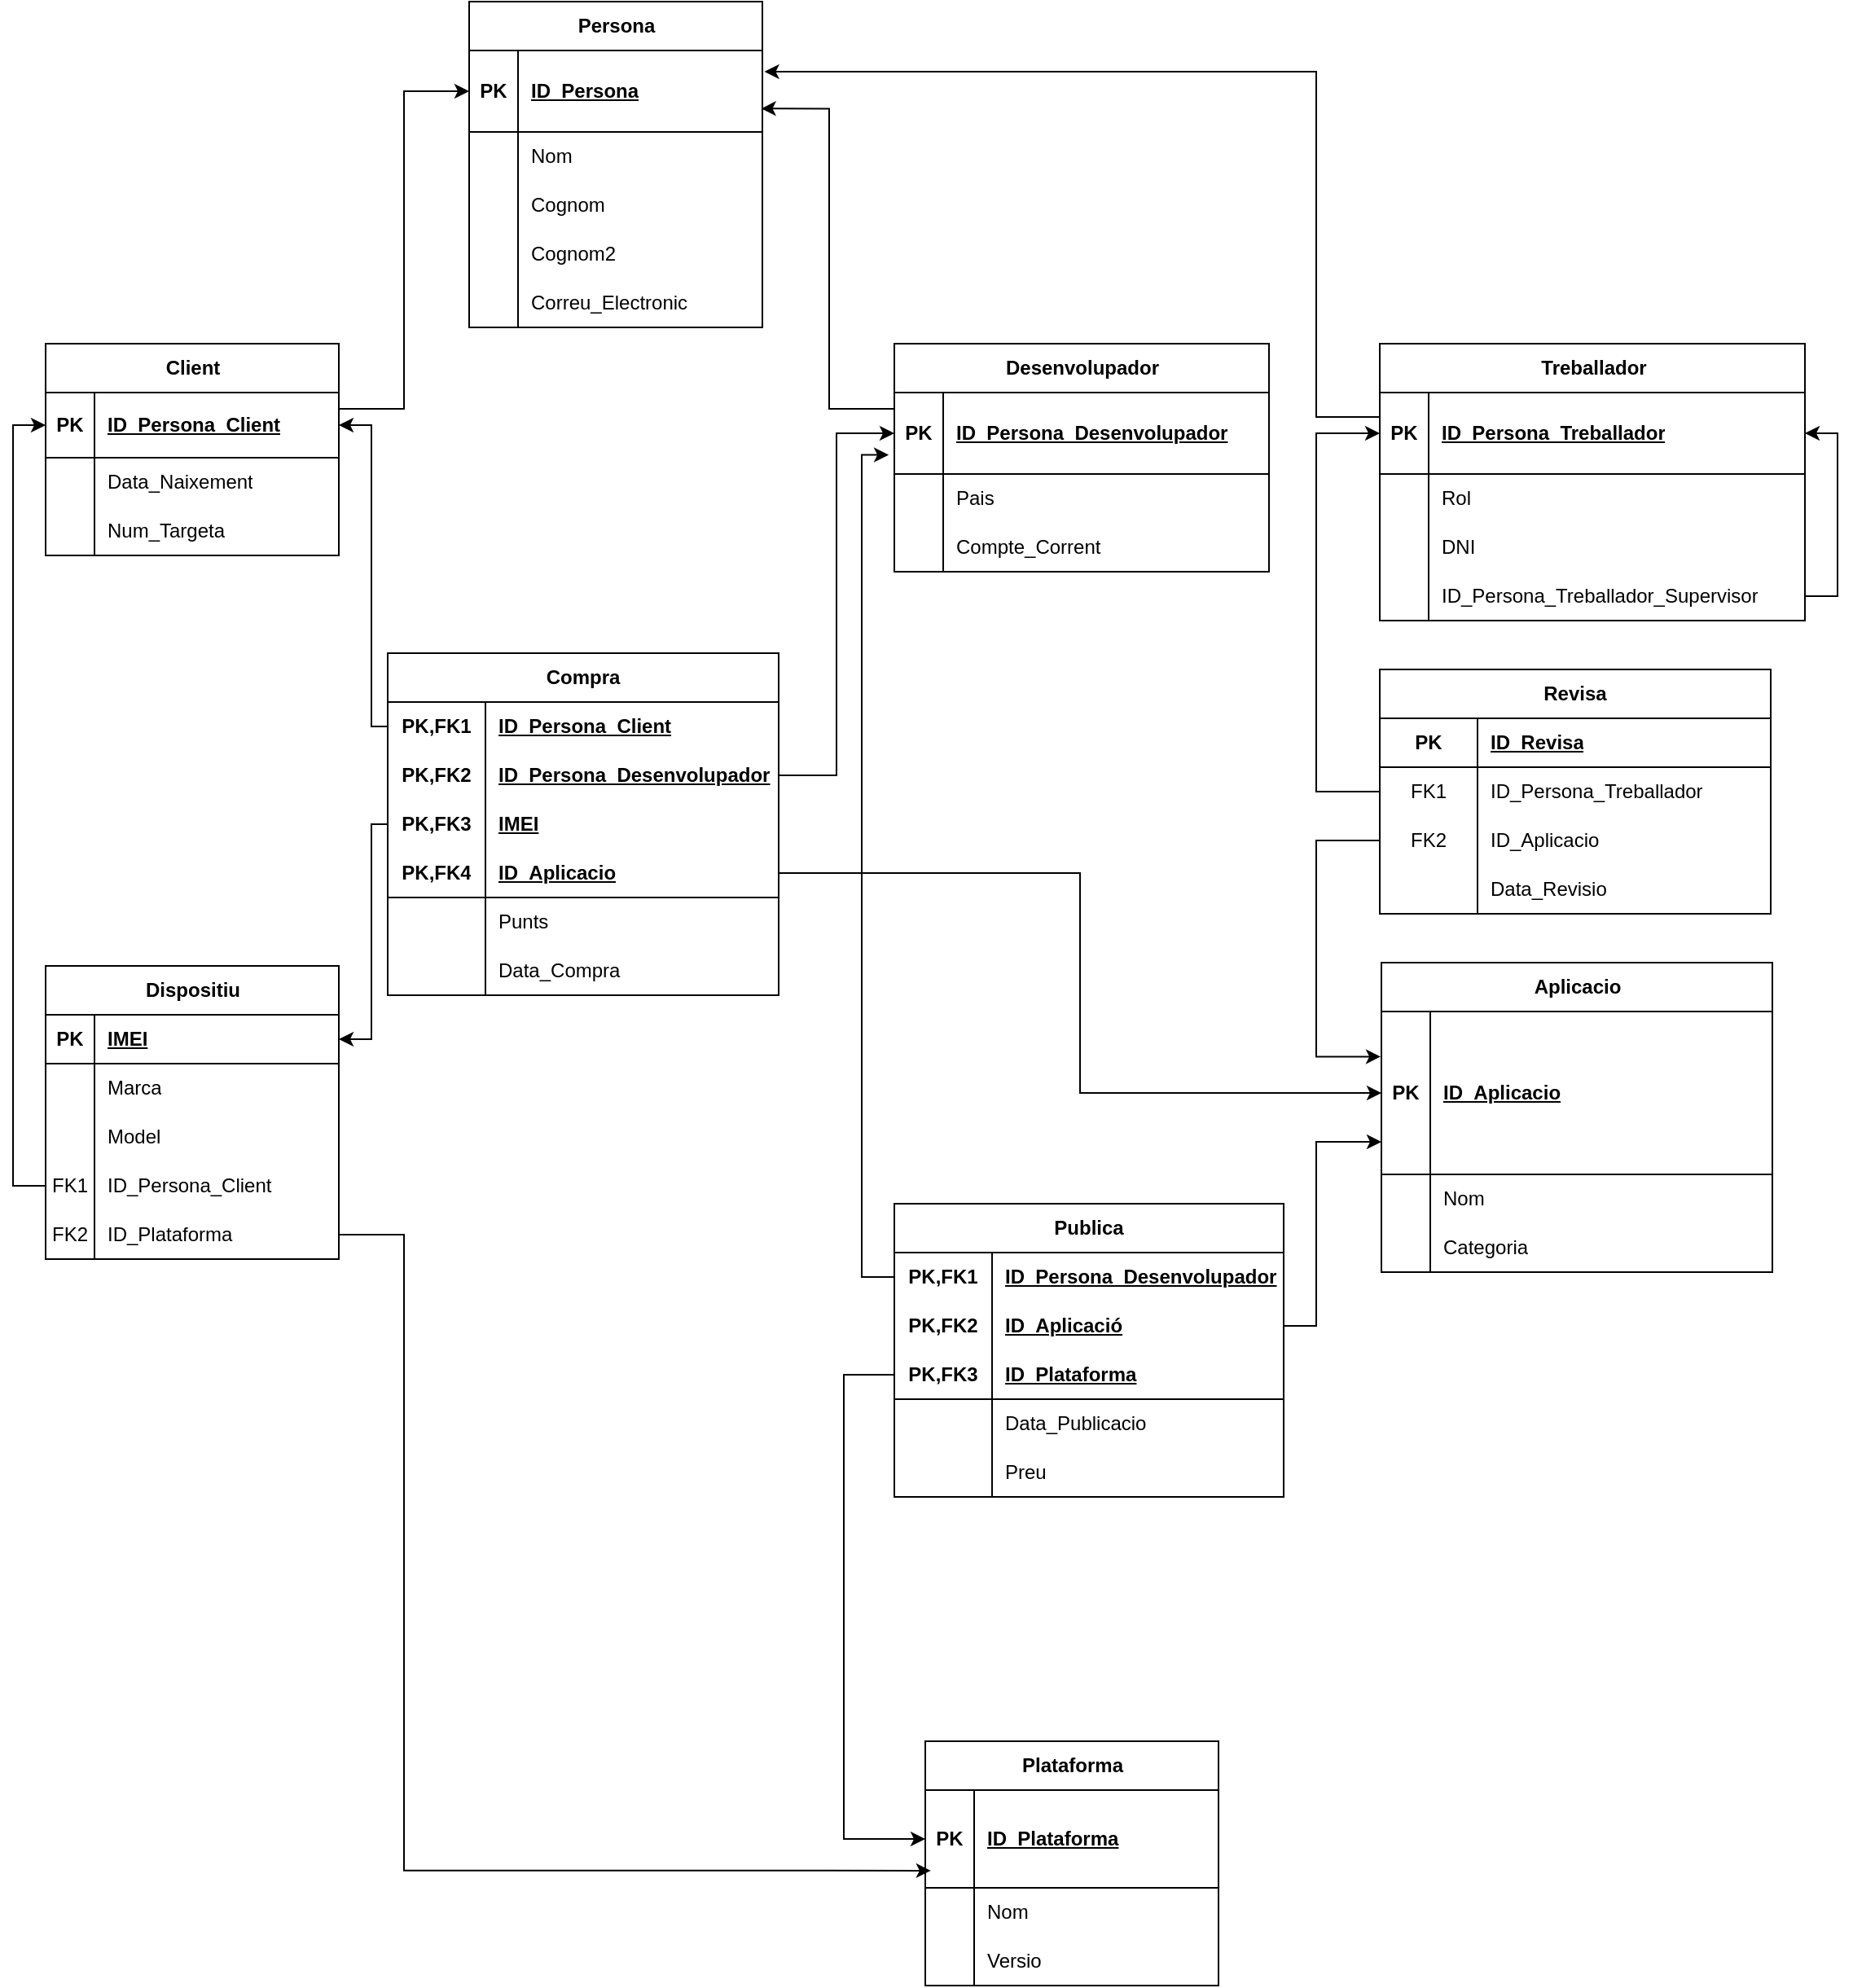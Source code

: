 <mxfile version="24.8.3">
  <diagram name="Página-1" id="pAns-QyJOyteoM4jnP_P">
    <mxGraphModel dx="2675" dy="2364" grid="1" gridSize="10" guides="1" tooltips="1" connect="1" arrows="1" fold="1" page="1" pageScale="1" pageWidth="827" pageHeight="1169" math="0" shadow="0">
      <root>
        <mxCell id="0" />
        <mxCell id="1" parent="0" />
        <mxCell id="oBLYvNSybGkPRpOrMAXs-1" value="Persona" style="shape=table;startSize=30;container=1;collapsible=1;childLayout=tableLayout;fixedRows=1;rowLines=0;fontStyle=1;align=center;resizeLast=1;html=1;" vertex="1" parent="1">
          <mxGeometry x="160" y="50" width="180" height="200" as="geometry" />
        </mxCell>
        <mxCell id="oBLYvNSybGkPRpOrMAXs-2" value="" style="shape=tableRow;horizontal=0;startSize=0;swimlaneHead=0;swimlaneBody=0;fillColor=none;collapsible=0;dropTarget=0;points=[[0,0.5],[1,0.5]];portConstraint=eastwest;top=0;left=0;right=0;bottom=1;" vertex="1" parent="oBLYvNSybGkPRpOrMAXs-1">
          <mxGeometry y="30" width="180" height="50" as="geometry" />
        </mxCell>
        <mxCell id="oBLYvNSybGkPRpOrMAXs-3" value="PK" style="shape=partialRectangle;connectable=0;fillColor=none;top=0;left=0;bottom=0;right=0;fontStyle=1;overflow=hidden;whiteSpace=wrap;html=1;" vertex="1" parent="oBLYvNSybGkPRpOrMAXs-2">
          <mxGeometry width="30" height="50" as="geometry">
            <mxRectangle width="30" height="50" as="alternateBounds" />
          </mxGeometry>
        </mxCell>
        <mxCell id="oBLYvNSybGkPRpOrMAXs-4" value="ID_Persona" style="shape=partialRectangle;connectable=0;fillColor=none;top=0;left=0;bottom=0;right=0;align=left;spacingLeft=6;fontStyle=5;overflow=hidden;whiteSpace=wrap;html=1;" vertex="1" parent="oBLYvNSybGkPRpOrMAXs-2">
          <mxGeometry x="30" width="150" height="50" as="geometry">
            <mxRectangle width="150" height="50" as="alternateBounds" />
          </mxGeometry>
        </mxCell>
        <mxCell id="oBLYvNSybGkPRpOrMAXs-5" value="" style="shape=tableRow;horizontal=0;startSize=0;swimlaneHead=0;swimlaneBody=0;fillColor=none;collapsible=0;dropTarget=0;points=[[0,0.5],[1,0.5]];portConstraint=eastwest;top=0;left=0;right=0;bottom=0;" vertex="1" parent="oBLYvNSybGkPRpOrMAXs-1">
          <mxGeometry y="80" width="180" height="30" as="geometry" />
        </mxCell>
        <mxCell id="oBLYvNSybGkPRpOrMAXs-6" value="" style="shape=partialRectangle;connectable=0;fillColor=none;top=0;left=0;bottom=0;right=0;editable=1;overflow=hidden;whiteSpace=wrap;html=1;" vertex="1" parent="oBLYvNSybGkPRpOrMAXs-5">
          <mxGeometry width="30" height="30" as="geometry">
            <mxRectangle width="30" height="30" as="alternateBounds" />
          </mxGeometry>
        </mxCell>
        <mxCell id="oBLYvNSybGkPRpOrMAXs-7" value="Nom" style="shape=partialRectangle;connectable=0;fillColor=none;top=0;left=0;bottom=0;right=0;align=left;spacingLeft=6;overflow=hidden;whiteSpace=wrap;html=1;" vertex="1" parent="oBLYvNSybGkPRpOrMAXs-5">
          <mxGeometry x="30" width="150" height="30" as="geometry">
            <mxRectangle width="150" height="30" as="alternateBounds" />
          </mxGeometry>
        </mxCell>
        <mxCell id="oBLYvNSybGkPRpOrMAXs-8" value="" style="shape=tableRow;horizontal=0;startSize=0;swimlaneHead=0;swimlaneBody=0;fillColor=none;collapsible=0;dropTarget=0;points=[[0,0.5],[1,0.5]];portConstraint=eastwest;top=0;left=0;right=0;bottom=0;" vertex="1" parent="oBLYvNSybGkPRpOrMAXs-1">
          <mxGeometry y="110" width="180" height="30" as="geometry" />
        </mxCell>
        <mxCell id="oBLYvNSybGkPRpOrMAXs-9" value="" style="shape=partialRectangle;connectable=0;fillColor=none;top=0;left=0;bottom=0;right=0;editable=1;overflow=hidden;whiteSpace=wrap;html=1;" vertex="1" parent="oBLYvNSybGkPRpOrMAXs-8">
          <mxGeometry width="30" height="30" as="geometry">
            <mxRectangle width="30" height="30" as="alternateBounds" />
          </mxGeometry>
        </mxCell>
        <mxCell id="oBLYvNSybGkPRpOrMAXs-10" value="Cognom" style="shape=partialRectangle;connectable=0;fillColor=none;top=0;left=0;bottom=0;right=0;align=left;spacingLeft=6;overflow=hidden;whiteSpace=wrap;html=1;" vertex="1" parent="oBLYvNSybGkPRpOrMAXs-8">
          <mxGeometry x="30" width="150" height="30" as="geometry">
            <mxRectangle width="150" height="30" as="alternateBounds" />
          </mxGeometry>
        </mxCell>
        <mxCell id="oBLYvNSybGkPRpOrMAXs-11" value="" style="shape=tableRow;horizontal=0;startSize=0;swimlaneHead=0;swimlaneBody=0;fillColor=none;collapsible=0;dropTarget=0;points=[[0,0.5],[1,0.5]];portConstraint=eastwest;top=0;left=0;right=0;bottom=0;" vertex="1" parent="oBLYvNSybGkPRpOrMAXs-1">
          <mxGeometry y="140" width="180" height="30" as="geometry" />
        </mxCell>
        <mxCell id="oBLYvNSybGkPRpOrMAXs-12" value="" style="shape=partialRectangle;connectable=0;fillColor=none;top=0;left=0;bottom=0;right=0;editable=1;overflow=hidden;whiteSpace=wrap;html=1;" vertex="1" parent="oBLYvNSybGkPRpOrMAXs-11">
          <mxGeometry width="30" height="30" as="geometry">
            <mxRectangle width="30" height="30" as="alternateBounds" />
          </mxGeometry>
        </mxCell>
        <mxCell id="oBLYvNSybGkPRpOrMAXs-13" value="Cognom2" style="shape=partialRectangle;connectable=0;fillColor=none;top=0;left=0;bottom=0;right=0;align=left;spacingLeft=6;overflow=hidden;whiteSpace=wrap;html=1;" vertex="1" parent="oBLYvNSybGkPRpOrMAXs-11">
          <mxGeometry x="30" width="150" height="30" as="geometry">
            <mxRectangle width="150" height="30" as="alternateBounds" />
          </mxGeometry>
        </mxCell>
        <mxCell id="oBLYvNSybGkPRpOrMAXs-14" value="" style="shape=tableRow;horizontal=0;startSize=0;swimlaneHead=0;swimlaneBody=0;fillColor=none;collapsible=0;dropTarget=0;points=[[0,0.5],[1,0.5]];portConstraint=eastwest;top=0;left=0;right=0;bottom=0;" vertex="1" parent="oBLYvNSybGkPRpOrMAXs-1">
          <mxGeometry y="170" width="180" height="30" as="geometry" />
        </mxCell>
        <mxCell id="oBLYvNSybGkPRpOrMAXs-15" value="" style="shape=partialRectangle;connectable=0;fillColor=none;top=0;left=0;bottom=0;right=0;editable=1;overflow=hidden;whiteSpace=wrap;html=1;" vertex="1" parent="oBLYvNSybGkPRpOrMAXs-14">
          <mxGeometry width="30" height="30" as="geometry">
            <mxRectangle width="30" height="30" as="alternateBounds" />
          </mxGeometry>
        </mxCell>
        <mxCell id="oBLYvNSybGkPRpOrMAXs-16" value="Correu_Electronic" style="shape=partialRectangle;connectable=0;fillColor=none;top=0;left=0;bottom=0;right=0;align=left;spacingLeft=6;overflow=hidden;whiteSpace=wrap;html=1;" vertex="1" parent="oBLYvNSybGkPRpOrMAXs-14">
          <mxGeometry x="30" width="150" height="30" as="geometry">
            <mxRectangle width="150" height="30" as="alternateBounds" />
          </mxGeometry>
        </mxCell>
        <mxCell id="oBLYvNSybGkPRpOrMAXs-17" value="Client" style="shape=table;startSize=30;container=1;collapsible=1;childLayout=tableLayout;fixedRows=1;rowLines=0;fontStyle=1;align=center;resizeLast=1;html=1;" vertex="1" parent="1">
          <mxGeometry x="-100" y="260" width="180" height="130" as="geometry" />
        </mxCell>
        <mxCell id="oBLYvNSybGkPRpOrMAXs-18" value="" style="shape=tableRow;horizontal=0;startSize=0;swimlaneHead=0;swimlaneBody=0;fillColor=none;collapsible=0;dropTarget=0;points=[[0,0.5],[1,0.5]];portConstraint=eastwest;top=0;left=0;right=0;bottom=1;" vertex="1" parent="oBLYvNSybGkPRpOrMAXs-17">
          <mxGeometry y="30" width="180" height="40" as="geometry" />
        </mxCell>
        <mxCell id="oBLYvNSybGkPRpOrMAXs-19" value="PK" style="shape=partialRectangle;connectable=0;fillColor=none;top=0;left=0;bottom=0;right=0;fontStyle=1;overflow=hidden;whiteSpace=wrap;html=1;" vertex="1" parent="oBLYvNSybGkPRpOrMAXs-18">
          <mxGeometry width="30" height="40" as="geometry">
            <mxRectangle width="30" height="40" as="alternateBounds" />
          </mxGeometry>
        </mxCell>
        <mxCell id="oBLYvNSybGkPRpOrMAXs-20" value="ID_Persona_Client" style="shape=partialRectangle;connectable=0;fillColor=none;top=0;left=0;bottom=0;right=0;align=left;spacingLeft=6;fontStyle=5;overflow=hidden;whiteSpace=wrap;html=1;" vertex="1" parent="oBLYvNSybGkPRpOrMAXs-18">
          <mxGeometry x="30" width="150" height="40" as="geometry">
            <mxRectangle width="150" height="40" as="alternateBounds" />
          </mxGeometry>
        </mxCell>
        <mxCell id="oBLYvNSybGkPRpOrMAXs-21" value="" style="shape=tableRow;horizontal=0;startSize=0;swimlaneHead=0;swimlaneBody=0;fillColor=none;collapsible=0;dropTarget=0;points=[[0,0.5],[1,0.5]];portConstraint=eastwest;top=0;left=0;right=0;bottom=0;" vertex="1" parent="oBLYvNSybGkPRpOrMAXs-17">
          <mxGeometry y="70" width="180" height="30" as="geometry" />
        </mxCell>
        <mxCell id="oBLYvNSybGkPRpOrMAXs-22" value="" style="shape=partialRectangle;connectable=0;fillColor=none;top=0;left=0;bottom=0;right=0;editable=1;overflow=hidden;whiteSpace=wrap;html=1;" vertex="1" parent="oBLYvNSybGkPRpOrMAXs-21">
          <mxGeometry width="30" height="30" as="geometry">
            <mxRectangle width="30" height="30" as="alternateBounds" />
          </mxGeometry>
        </mxCell>
        <mxCell id="oBLYvNSybGkPRpOrMAXs-23" value="Data_Naixement" style="shape=partialRectangle;connectable=0;fillColor=none;top=0;left=0;bottom=0;right=0;align=left;spacingLeft=6;overflow=hidden;whiteSpace=wrap;html=1;" vertex="1" parent="oBLYvNSybGkPRpOrMAXs-21">
          <mxGeometry x="30" width="150" height="30" as="geometry">
            <mxRectangle width="150" height="30" as="alternateBounds" />
          </mxGeometry>
        </mxCell>
        <mxCell id="oBLYvNSybGkPRpOrMAXs-24" value="" style="shape=tableRow;horizontal=0;startSize=0;swimlaneHead=0;swimlaneBody=0;fillColor=none;collapsible=0;dropTarget=0;points=[[0,0.5],[1,0.5]];portConstraint=eastwest;top=0;left=0;right=0;bottom=0;" vertex="1" parent="oBLYvNSybGkPRpOrMAXs-17">
          <mxGeometry y="100" width="180" height="30" as="geometry" />
        </mxCell>
        <mxCell id="oBLYvNSybGkPRpOrMAXs-25" value="" style="shape=partialRectangle;connectable=0;fillColor=none;top=0;left=0;bottom=0;right=0;editable=1;overflow=hidden;whiteSpace=wrap;html=1;" vertex="1" parent="oBLYvNSybGkPRpOrMAXs-24">
          <mxGeometry width="30" height="30" as="geometry">
            <mxRectangle width="30" height="30" as="alternateBounds" />
          </mxGeometry>
        </mxCell>
        <mxCell id="oBLYvNSybGkPRpOrMAXs-26" value="Num_Targeta" style="shape=partialRectangle;connectable=0;fillColor=none;top=0;left=0;bottom=0;right=0;align=left;spacingLeft=6;overflow=hidden;whiteSpace=wrap;html=1;" vertex="1" parent="oBLYvNSybGkPRpOrMAXs-24">
          <mxGeometry x="30" width="150" height="30" as="geometry">
            <mxRectangle width="150" height="30" as="alternateBounds" />
          </mxGeometry>
        </mxCell>
        <mxCell id="oBLYvNSybGkPRpOrMAXs-30" value="Desenvolupador" style="shape=table;startSize=30;container=1;collapsible=1;childLayout=tableLayout;fixedRows=1;rowLines=0;fontStyle=1;align=center;resizeLast=1;html=1;" vertex="1" parent="1">
          <mxGeometry x="421" y="260" width="230" height="140" as="geometry" />
        </mxCell>
        <mxCell id="oBLYvNSybGkPRpOrMAXs-31" value="" style="shape=tableRow;horizontal=0;startSize=0;swimlaneHead=0;swimlaneBody=0;fillColor=none;collapsible=0;dropTarget=0;points=[[0,0.5],[1,0.5]];portConstraint=eastwest;top=0;left=0;right=0;bottom=1;" vertex="1" parent="oBLYvNSybGkPRpOrMAXs-30">
          <mxGeometry y="30" width="230" height="50" as="geometry" />
        </mxCell>
        <mxCell id="oBLYvNSybGkPRpOrMAXs-32" value="PK" style="shape=partialRectangle;connectable=0;fillColor=none;top=0;left=0;bottom=0;right=0;fontStyle=1;overflow=hidden;whiteSpace=wrap;html=1;" vertex="1" parent="oBLYvNSybGkPRpOrMAXs-31">
          <mxGeometry width="30" height="50" as="geometry">
            <mxRectangle width="30" height="50" as="alternateBounds" />
          </mxGeometry>
        </mxCell>
        <mxCell id="oBLYvNSybGkPRpOrMAXs-33" value="ID_Persona_Desenvolupador" style="shape=partialRectangle;connectable=0;fillColor=none;top=0;left=0;bottom=0;right=0;align=left;spacingLeft=6;fontStyle=5;overflow=hidden;whiteSpace=wrap;html=1;" vertex="1" parent="oBLYvNSybGkPRpOrMAXs-31">
          <mxGeometry x="30" width="200" height="50" as="geometry">
            <mxRectangle width="200" height="50" as="alternateBounds" />
          </mxGeometry>
        </mxCell>
        <mxCell id="oBLYvNSybGkPRpOrMAXs-34" value="" style="shape=tableRow;horizontal=0;startSize=0;swimlaneHead=0;swimlaneBody=0;fillColor=none;collapsible=0;dropTarget=0;points=[[0,0.5],[1,0.5]];portConstraint=eastwest;top=0;left=0;right=0;bottom=0;" vertex="1" parent="oBLYvNSybGkPRpOrMAXs-30">
          <mxGeometry y="80" width="230" height="30" as="geometry" />
        </mxCell>
        <mxCell id="oBLYvNSybGkPRpOrMAXs-35" value="" style="shape=partialRectangle;connectable=0;fillColor=none;top=0;left=0;bottom=0;right=0;editable=1;overflow=hidden;whiteSpace=wrap;html=1;" vertex="1" parent="oBLYvNSybGkPRpOrMAXs-34">
          <mxGeometry width="30" height="30" as="geometry">
            <mxRectangle width="30" height="30" as="alternateBounds" />
          </mxGeometry>
        </mxCell>
        <mxCell id="oBLYvNSybGkPRpOrMAXs-36" value="Pais" style="shape=partialRectangle;connectable=0;fillColor=none;top=0;left=0;bottom=0;right=0;align=left;spacingLeft=6;overflow=hidden;whiteSpace=wrap;html=1;" vertex="1" parent="oBLYvNSybGkPRpOrMAXs-34">
          <mxGeometry x="30" width="200" height="30" as="geometry">
            <mxRectangle width="200" height="30" as="alternateBounds" />
          </mxGeometry>
        </mxCell>
        <mxCell id="oBLYvNSybGkPRpOrMAXs-37" value="" style="shape=tableRow;horizontal=0;startSize=0;swimlaneHead=0;swimlaneBody=0;fillColor=none;collapsible=0;dropTarget=0;points=[[0,0.5],[1,0.5]];portConstraint=eastwest;top=0;left=0;right=0;bottom=0;" vertex="1" parent="oBLYvNSybGkPRpOrMAXs-30">
          <mxGeometry y="110" width="230" height="30" as="geometry" />
        </mxCell>
        <mxCell id="oBLYvNSybGkPRpOrMAXs-38" value="" style="shape=partialRectangle;connectable=0;fillColor=none;top=0;left=0;bottom=0;right=0;editable=1;overflow=hidden;whiteSpace=wrap;html=1;" vertex="1" parent="oBLYvNSybGkPRpOrMAXs-37">
          <mxGeometry width="30" height="30" as="geometry">
            <mxRectangle width="30" height="30" as="alternateBounds" />
          </mxGeometry>
        </mxCell>
        <mxCell id="oBLYvNSybGkPRpOrMAXs-39" value="Compte_Corrent" style="shape=partialRectangle;connectable=0;fillColor=none;top=0;left=0;bottom=0;right=0;align=left;spacingLeft=6;overflow=hidden;whiteSpace=wrap;html=1;" vertex="1" parent="oBLYvNSybGkPRpOrMAXs-37">
          <mxGeometry x="30" width="200" height="30" as="geometry">
            <mxRectangle width="200" height="30" as="alternateBounds" />
          </mxGeometry>
        </mxCell>
        <mxCell id="oBLYvNSybGkPRpOrMAXs-217" style="edgeStyle=orthogonalEdgeStyle;rounded=0;orthogonalLoop=1;jettySize=auto;html=1;entryX=1;entryY=0.5;entryDx=0;entryDy=0;" edge="1" parent="1" source="oBLYvNSybGkPRpOrMAXs-58" target="oBLYvNSybGkPRpOrMAXs-47">
          <mxGeometry relative="1" as="geometry">
            <Array as="points">
              <mxPoint x="1000" y="415" />
              <mxPoint x="1000" y="315" />
            </Array>
          </mxGeometry>
        </mxCell>
        <mxCell id="oBLYvNSybGkPRpOrMAXs-43" style="edgeStyle=orthogonalEdgeStyle;rounded=0;orthogonalLoop=1;jettySize=auto;html=1;entryX=0;entryY=0.5;entryDx=0;entryDy=0;" edge="1" parent="1" source="oBLYvNSybGkPRpOrMAXs-18" target="oBLYvNSybGkPRpOrMAXs-2">
          <mxGeometry relative="1" as="geometry">
            <Array as="points">
              <mxPoint x="120" y="300" />
              <mxPoint x="120" y="105" />
            </Array>
          </mxGeometry>
        </mxCell>
        <mxCell id="oBLYvNSybGkPRpOrMAXs-46" value="Treballador" style="shape=table;startSize=30;container=1;collapsible=1;childLayout=tableLayout;fixedRows=1;rowLines=0;fontStyle=1;align=center;resizeLast=1;html=1;" vertex="1" parent="1">
          <mxGeometry x="719" y="260" width="261" height="170" as="geometry" />
        </mxCell>
        <mxCell id="oBLYvNSybGkPRpOrMAXs-47" value="" style="shape=tableRow;horizontal=0;startSize=0;swimlaneHead=0;swimlaneBody=0;fillColor=none;collapsible=0;dropTarget=0;points=[[0,0.5],[1,0.5]];portConstraint=eastwest;top=0;left=0;right=0;bottom=1;" vertex="1" parent="oBLYvNSybGkPRpOrMAXs-46">
          <mxGeometry y="30" width="261" height="50" as="geometry" />
        </mxCell>
        <mxCell id="oBLYvNSybGkPRpOrMAXs-48" value="PK" style="shape=partialRectangle;connectable=0;fillColor=none;top=0;left=0;bottom=0;right=0;fontStyle=1;overflow=hidden;whiteSpace=wrap;html=1;" vertex="1" parent="oBLYvNSybGkPRpOrMAXs-47">
          <mxGeometry width="30" height="50" as="geometry">
            <mxRectangle width="30" height="50" as="alternateBounds" />
          </mxGeometry>
        </mxCell>
        <mxCell id="oBLYvNSybGkPRpOrMAXs-49" value="ID_Persona_Treballador" style="shape=partialRectangle;connectable=0;fillColor=none;top=0;left=0;bottom=0;right=0;align=left;spacingLeft=6;fontStyle=5;overflow=hidden;whiteSpace=wrap;html=1;" vertex="1" parent="oBLYvNSybGkPRpOrMAXs-47">
          <mxGeometry x="30" width="231" height="50" as="geometry">
            <mxRectangle width="231" height="50" as="alternateBounds" />
          </mxGeometry>
        </mxCell>
        <mxCell id="oBLYvNSybGkPRpOrMAXs-50" value="" style="shape=tableRow;horizontal=0;startSize=0;swimlaneHead=0;swimlaneBody=0;fillColor=none;collapsible=0;dropTarget=0;points=[[0,0.5],[1,0.5]];portConstraint=eastwest;top=0;left=0;right=0;bottom=0;" vertex="1" parent="oBLYvNSybGkPRpOrMAXs-46">
          <mxGeometry y="80" width="261" height="30" as="geometry" />
        </mxCell>
        <mxCell id="oBLYvNSybGkPRpOrMAXs-51" value="" style="shape=partialRectangle;connectable=0;fillColor=none;top=0;left=0;bottom=0;right=0;editable=1;overflow=hidden;whiteSpace=wrap;html=1;" vertex="1" parent="oBLYvNSybGkPRpOrMAXs-50">
          <mxGeometry width="30" height="30" as="geometry">
            <mxRectangle width="30" height="30" as="alternateBounds" />
          </mxGeometry>
        </mxCell>
        <mxCell id="oBLYvNSybGkPRpOrMAXs-52" value="Rol" style="shape=partialRectangle;connectable=0;fillColor=none;top=0;left=0;bottom=0;right=0;align=left;spacingLeft=6;overflow=hidden;whiteSpace=wrap;html=1;" vertex="1" parent="oBLYvNSybGkPRpOrMAXs-50">
          <mxGeometry x="30" width="231" height="30" as="geometry">
            <mxRectangle width="231" height="30" as="alternateBounds" />
          </mxGeometry>
        </mxCell>
        <mxCell id="oBLYvNSybGkPRpOrMAXs-53" value="" style="shape=tableRow;horizontal=0;startSize=0;swimlaneHead=0;swimlaneBody=0;fillColor=none;collapsible=0;dropTarget=0;points=[[0,0.5],[1,0.5]];portConstraint=eastwest;top=0;left=0;right=0;bottom=0;" vertex="1" parent="oBLYvNSybGkPRpOrMAXs-46">
          <mxGeometry y="110" width="261" height="30" as="geometry" />
        </mxCell>
        <mxCell id="oBLYvNSybGkPRpOrMAXs-54" value="" style="shape=partialRectangle;connectable=0;fillColor=none;top=0;left=0;bottom=0;right=0;editable=1;overflow=hidden;whiteSpace=wrap;html=1;" vertex="1" parent="oBLYvNSybGkPRpOrMAXs-53">
          <mxGeometry width="30" height="30" as="geometry">
            <mxRectangle width="30" height="30" as="alternateBounds" />
          </mxGeometry>
        </mxCell>
        <mxCell id="oBLYvNSybGkPRpOrMAXs-55" value="DNI" style="shape=partialRectangle;connectable=0;fillColor=none;top=0;left=0;bottom=0;right=0;align=left;spacingLeft=6;overflow=hidden;whiteSpace=wrap;html=1;" vertex="1" parent="oBLYvNSybGkPRpOrMAXs-53">
          <mxGeometry x="30" width="231" height="30" as="geometry">
            <mxRectangle width="231" height="30" as="alternateBounds" />
          </mxGeometry>
        </mxCell>
        <mxCell id="oBLYvNSybGkPRpOrMAXs-58" value="" style="shape=tableRow;horizontal=0;startSize=0;swimlaneHead=0;swimlaneBody=0;fillColor=none;collapsible=0;dropTarget=0;points=[[0,0.5],[1,0.5]];portConstraint=eastwest;top=0;left=0;right=0;bottom=0;" vertex="1" parent="oBLYvNSybGkPRpOrMAXs-46">
          <mxGeometry y="140" width="261" height="30" as="geometry" />
        </mxCell>
        <mxCell id="oBLYvNSybGkPRpOrMAXs-59" value="" style="shape=partialRectangle;connectable=0;fillColor=none;top=0;left=0;bottom=0;right=0;editable=1;overflow=hidden;whiteSpace=wrap;html=1;" vertex="1" parent="oBLYvNSybGkPRpOrMAXs-58">
          <mxGeometry width="30" height="30" as="geometry">
            <mxRectangle width="30" height="30" as="alternateBounds" />
          </mxGeometry>
        </mxCell>
        <mxCell id="oBLYvNSybGkPRpOrMAXs-60" value="ID_Persona_Treballador_Supervisor" style="shape=partialRectangle;connectable=0;fillColor=none;top=0;left=0;bottom=0;right=0;align=left;spacingLeft=6;overflow=hidden;whiteSpace=wrap;html=1;" vertex="1" parent="oBLYvNSybGkPRpOrMAXs-58">
          <mxGeometry x="30" width="231" height="30" as="geometry">
            <mxRectangle width="231" height="30" as="alternateBounds" />
          </mxGeometry>
        </mxCell>
        <mxCell id="oBLYvNSybGkPRpOrMAXs-56" style="edgeStyle=orthogonalEdgeStyle;rounded=0;orthogonalLoop=1;jettySize=auto;html=1;entryX=0.996;entryY=0.713;entryDx=0;entryDy=0;entryPerimeter=0;" edge="1" parent="1" source="oBLYvNSybGkPRpOrMAXs-31" target="oBLYvNSybGkPRpOrMAXs-2">
          <mxGeometry relative="1" as="geometry">
            <Array as="points">
              <mxPoint x="381" y="300" />
              <mxPoint x="381" y="116" />
            </Array>
          </mxGeometry>
        </mxCell>
        <mxCell id="oBLYvNSybGkPRpOrMAXs-57" style="edgeStyle=orthogonalEdgeStyle;rounded=0;orthogonalLoop=1;jettySize=auto;html=1;entryX=1.007;entryY=0.26;entryDx=0;entryDy=0;entryPerimeter=0;" edge="1" parent="1" source="oBLYvNSybGkPRpOrMAXs-47" target="oBLYvNSybGkPRpOrMAXs-2">
          <mxGeometry relative="1" as="geometry">
            <Array as="points">
              <mxPoint x="680" y="305" />
              <mxPoint x="680" y="93" />
            </Array>
          </mxGeometry>
        </mxCell>
        <mxCell id="oBLYvNSybGkPRpOrMAXs-104" style="edgeStyle=orthogonalEdgeStyle;rounded=0;orthogonalLoop=1;jettySize=auto;html=1;entryX=0;entryY=0.5;entryDx=0;entryDy=0;" edge="1" parent="1" source="oBLYvNSybGkPRpOrMAXs-65" target="oBLYvNSybGkPRpOrMAXs-47">
          <mxGeometry relative="1" as="geometry">
            <Array as="points">
              <mxPoint x="680" y="535" />
              <mxPoint x="680" y="315" />
            </Array>
          </mxGeometry>
        </mxCell>
        <mxCell id="oBLYvNSybGkPRpOrMAXs-65" value="Revisa" style="shape=table;startSize=30;container=1;collapsible=1;childLayout=tableLayout;fixedRows=1;rowLines=0;fontStyle=1;align=center;resizeLast=1;html=1;whiteSpace=wrap;" vertex="1" parent="1">
          <mxGeometry x="719" y="460" width="240" height="150" as="geometry" />
        </mxCell>
        <mxCell id="oBLYvNSybGkPRpOrMAXs-69" value="" style="shape=tableRow;horizontal=0;startSize=0;swimlaneHead=0;swimlaneBody=0;fillColor=none;collapsible=0;dropTarget=0;points=[[0,0.5],[1,0.5]];portConstraint=eastwest;top=0;left=0;right=0;bottom=1;html=1;" vertex="1" parent="oBLYvNSybGkPRpOrMAXs-65">
          <mxGeometry y="30" width="240" height="30" as="geometry" />
        </mxCell>
        <mxCell id="oBLYvNSybGkPRpOrMAXs-70" value="PK" style="shape=partialRectangle;connectable=0;fillColor=none;top=0;left=0;bottom=0;right=0;fontStyle=1;overflow=hidden;html=1;whiteSpace=wrap;" vertex="1" parent="oBLYvNSybGkPRpOrMAXs-69">
          <mxGeometry width="60" height="30" as="geometry">
            <mxRectangle width="60" height="30" as="alternateBounds" />
          </mxGeometry>
        </mxCell>
        <mxCell id="oBLYvNSybGkPRpOrMAXs-71" value="ID_Revisa" style="shape=partialRectangle;connectable=0;fillColor=none;top=0;left=0;bottom=0;right=0;align=left;spacingLeft=6;fontStyle=5;overflow=hidden;html=1;whiteSpace=wrap;" vertex="1" parent="oBLYvNSybGkPRpOrMAXs-69">
          <mxGeometry x="60" width="180" height="30" as="geometry">
            <mxRectangle width="180" height="30" as="alternateBounds" />
          </mxGeometry>
        </mxCell>
        <mxCell id="oBLYvNSybGkPRpOrMAXs-72" value="" style="shape=tableRow;horizontal=0;startSize=0;swimlaneHead=0;swimlaneBody=0;fillColor=none;collapsible=0;dropTarget=0;points=[[0,0.5],[1,0.5]];portConstraint=eastwest;top=0;left=0;right=0;bottom=0;html=1;" vertex="1" parent="oBLYvNSybGkPRpOrMAXs-65">
          <mxGeometry y="60" width="240" height="30" as="geometry" />
        </mxCell>
        <mxCell id="oBLYvNSybGkPRpOrMAXs-73" value="FK1" style="shape=partialRectangle;connectable=0;fillColor=none;top=0;left=0;bottom=0;right=0;editable=1;overflow=hidden;html=1;whiteSpace=wrap;" vertex="1" parent="oBLYvNSybGkPRpOrMAXs-72">
          <mxGeometry width="60" height="30" as="geometry">
            <mxRectangle width="60" height="30" as="alternateBounds" />
          </mxGeometry>
        </mxCell>
        <mxCell id="oBLYvNSybGkPRpOrMAXs-74" value="ID_Persona_Treballador" style="shape=partialRectangle;connectable=0;fillColor=none;top=0;left=0;bottom=0;right=0;align=left;spacingLeft=6;overflow=hidden;html=1;whiteSpace=wrap;" vertex="1" parent="oBLYvNSybGkPRpOrMAXs-72">
          <mxGeometry x="60" width="180" height="30" as="geometry">
            <mxRectangle width="180" height="30" as="alternateBounds" />
          </mxGeometry>
        </mxCell>
        <mxCell id="oBLYvNSybGkPRpOrMAXs-94" value="" style="shape=tableRow;horizontal=0;startSize=0;swimlaneHead=0;swimlaneBody=0;fillColor=none;collapsible=0;dropTarget=0;points=[[0,0.5],[1,0.5]];portConstraint=eastwest;top=0;left=0;right=0;bottom=0;html=1;" vertex="1" parent="oBLYvNSybGkPRpOrMAXs-65">
          <mxGeometry y="90" width="240" height="30" as="geometry" />
        </mxCell>
        <mxCell id="oBLYvNSybGkPRpOrMAXs-95" value="FK2" style="shape=partialRectangle;connectable=0;fillColor=none;top=0;left=0;bottom=0;right=0;editable=1;overflow=hidden;html=1;whiteSpace=wrap;" vertex="1" parent="oBLYvNSybGkPRpOrMAXs-94">
          <mxGeometry width="60" height="30" as="geometry">
            <mxRectangle width="60" height="30" as="alternateBounds" />
          </mxGeometry>
        </mxCell>
        <mxCell id="oBLYvNSybGkPRpOrMAXs-96" value="ID_Aplicacio" style="shape=partialRectangle;connectable=0;fillColor=none;top=0;left=0;bottom=0;right=0;align=left;spacingLeft=6;overflow=hidden;html=1;whiteSpace=wrap;" vertex="1" parent="oBLYvNSybGkPRpOrMAXs-94">
          <mxGeometry x="60" width="180" height="30" as="geometry">
            <mxRectangle width="180" height="30" as="alternateBounds" />
          </mxGeometry>
        </mxCell>
        <mxCell id="oBLYvNSybGkPRpOrMAXs-97" value="" style="shape=tableRow;horizontal=0;startSize=0;swimlaneHead=0;swimlaneBody=0;fillColor=none;collapsible=0;dropTarget=0;points=[[0,0.5],[1,0.5]];portConstraint=eastwest;top=0;left=0;right=0;bottom=0;html=1;" vertex="1" parent="oBLYvNSybGkPRpOrMAXs-65">
          <mxGeometry y="120" width="240" height="30" as="geometry" />
        </mxCell>
        <mxCell id="oBLYvNSybGkPRpOrMAXs-98" value="" style="shape=partialRectangle;connectable=0;fillColor=none;top=0;left=0;bottom=0;right=0;editable=1;overflow=hidden;html=1;whiteSpace=wrap;" vertex="1" parent="oBLYvNSybGkPRpOrMAXs-97">
          <mxGeometry width="60" height="30" as="geometry">
            <mxRectangle width="60" height="30" as="alternateBounds" />
          </mxGeometry>
        </mxCell>
        <mxCell id="oBLYvNSybGkPRpOrMAXs-99" value="Data_Revisio" style="shape=partialRectangle;connectable=0;fillColor=none;top=0;left=0;bottom=0;right=0;align=left;spacingLeft=6;overflow=hidden;html=1;whiteSpace=wrap;" vertex="1" parent="oBLYvNSybGkPRpOrMAXs-97">
          <mxGeometry x="60" width="180" height="30" as="geometry">
            <mxRectangle width="180" height="30" as="alternateBounds" />
          </mxGeometry>
        </mxCell>
        <mxCell id="oBLYvNSybGkPRpOrMAXs-79" value="Aplicacio" style="shape=table;startSize=30;container=1;collapsible=1;childLayout=tableLayout;fixedRows=1;rowLines=0;fontStyle=1;align=center;resizeLast=1;html=1;" vertex="1" parent="1">
          <mxGeometry x="720" y="640" width="240" height="190" as="geometry" />
        </mxCell>
        <mxCell id="oBLYvNSybGkPRpOrMAXs-80" value="" style="shape=tableRow;horizontal=0;startSize=0;swimlaneHead=0;swimlaneBody=0;fillColor=none;collapsible=0;dropTarget=0;points=[[0,0.5],[1,0.5]];portConstraint=eastwest;top=0;left=0;right=0;bottom=1;" vertex="1" parent="oBLYvNSybGkPRpOrMAXs-79">
          <mxGeometry y="30" width="240" height="100" as="geometry" />
        </mxCell>
        <mxCell id="oBLYvNSybGkPRpOrMAXs-81" value="PK" style="shape=partialRectangle;connectable=0;fillColor=none;top=0;left=0;bottom=0;right=0;fontStyle=1;overflow=hidden;whiteSpace=wrap;html=1;" vertex="1" parent="oBLYvNSybGkPRpOrMAXs-80">
          <mxGeometry width="30" height="100" as="geometry">
            <mxRectangle width="30" height="100" as="alternateBounds" />
          </mxGeometry>
        </mxCell>
        <mxCell id="oBLYvNSybGkPRpOrMAXs-82" value="ID_Aplicacio" style="shape=partialRectangle;connectable=0;fillColor=none;top=0;left=0;bottom=0;right=0;align=left;spacingLeft=6;fontStyle=5;overflow=hidden;whiteSpace=wrap;html=1;" vertex="1" parent="oBLYvNSybGkPRpOrMAXs-80">
          <mxGeometry x="30" width="210" height="100" as="geometry">
            <mxRectangle width="210" height="100" as="alternateBounds" />
          </mxGeometry>
        </mxCell>
        <mxCell id="oBLYvNSybGkPRpOrMAXs-83" value="" style="shape=tableRow;horizontal=0;startSize=0;swimlaneHead=0;swimlaneBody=0;fillColor=none;collapsible=0;dropTarget=0;points=[[0,0.5],[1,0.5]];portConstraint=eastwest;top=0;left=0;right=0;bottom=0;" vertex="1" parent="oBLYvNSybGkPRpOrMAXs-79">
          <mxGeometry y="130" width="240" height="30" as="geometry" />
        </mxCell>
        <mxCell id="oBLYvNSybGkPRpOrMAXs-84" value="" style="shape=partialRectangle;connectable=0;fillColor=none;top=0;left=0;bottom=0;right=0;editable=1;overflow=hidden;whiteSpace=wrap;html=1;" vertex="1" parent="oBLYvNSybGkPRpOrMAXs-83">
          <mxGeometry width="30" height="30" as="geometry">
            <mxRectangle width="30" height="30" as="alternateBounds" />
          </mxGeometry>
        </mxCell>
        <mxCell id="oBLYvNSybGkPRpOrMAXs-85" value="Nom" style="shape=partialRectangle;connectable=0;fillColor=none;top=0;left=0;bottom=0;right=0;align=left;spacingLeft=6;overflow=hidden;whiteSpace=wrap;html=1;" vertex="1" parent="oBLYvNSybGkPRpOrMAXs-83">
          <mxGeometry x="30" width="210" height="30" as="geometry">
            <mxRectangle width="210" height="30" as="alternateBounds" />
          </mxGeometry>
        </mxCell>
        <mxCell id="oBLYvNSybGkPRpOrMAXs-86" value="" style="shape=tableRow;horizontal=0;startSize=0;swimlaneHead=0;swimlaneBody=0;fillColor=none;collapsible=0;dropTarget=0;points=[[0,0.5],[1,0.5]];portConstraint=eastwest;top=0;left=0;right=0;bottom=0;" vertex="1" parent="oBLYvNSybGkPRpOrMAXs-79">
          <mxGeometry y="160" width="240" height="30" as="geometry" />
        </mxCell>
        <mxCell id="oBLYvNSybGkPRpOrMAXs-87" value="" style="shape=partialRectangle;connectable=0;fillColor=none;top=0;left=0;bottom=0;right=0;editable=1;overflow=hidden;whiteSpace=wrap;html=1;" vertex="1" parent="oBLYvNSybGkPRpOrMAXs-86">
          <mxGeometry width="30" height="30" as="geometry">
            <mxRectangle width="30" height="30" as="alternateBounds" />
          </mxGeometry>
        </mxCell>
        <mxCell id="oBLYvNSybGkPRpOrMAXs-88" value="Categoria" style="shape=partialRectangle;connectable=0;fillColor=none;top=0;left=0;bottom=0;right=0;align=left;spacingLeft=6;overflow=hidden;whiteSpace=wrap;html=1;" vertex="1" parent="oBLYvNSybGkPRpOrMAXs-86">
          <mxGeometry x="30" width="210" height="30" as="geometry">
            <mxRectangle width="210" height="30" as="alternateBounds" />
          </mxGeometry>
        </mxCell>
        <mxCell id="oBLYvNSybGkPRpOrMAXs-106" value="Plataforma" style="shape=table;startSize=30;container=1;collapsible=1;childLayout=tableLayout;fixedRows=1;rowLines=0;fontStyle=1;align=center;resizeLast=1;html=1;" vertex="1" parent="1">
          <mxGeometry x="440" y="1118" width="180" height="150" as="geometry" />
        </mxCell>
        <mxCell id="oBLYvNSybGkPRpOrMAXs-107" value="" style="shape=tableRow;horizontal=0;startSize=0;swimlaneHead=0;swimlaneBody=0;fillColor=none;collapsible=0;dropTarget=0;points=[[0,0.5],[1,0.5]];portConstraint=eastwest;top=0;left=0;right=0;bottom=1;" vertex="1" parent="oBLYvNSybGkPRpOrMAXs-106">
          <mxGeometry y="30" width="180" height="60" as="geometry" />
        </mxCell>
        <mxCell id="oBLYvNSybGkPRpOrMAXs-108" value="PK" style="shape=partialRectangle;connectable=0;fillColor=none;top=0;left=0;bottom=0;right=0;fontStyle=1;overflow=hidden;whiteSpace=wrap;html=1;" vertex="1" parent="oBLYvNSybGkPRpOrMAXs-107">
          <mxGeometry width="30" height="60" as="geometry">
            <mxRectangle width="30" height="60" as="alternateBounds" />
          </mxGeometry>
        </mxCell>
        <mxCell id="oBLYvNSybGkPRpOrMAXs-109" value="ID_Plataforma" style="shape=partialRectangle;connectable=0;fillColor=none;top=0;left=0;bottom=0;right=0;align=left;spacingLeft=6;fontStyle=5;overflow=hidden;whiteSpace=wrap;html=1;" vertex="1" parent="oBLYvNSybGkPRpOrMAXs-107">
          <mxGeometry x="30" width="150" height="60" as="geometry">
            <mxRectangle width="150" height="60" as="alternateBounds" />
          </mxGeometry>
        </mxCell>
        <mxCell id="oBLYvNSybGkPRpOrMAXs-110" value="" style="shape=tableRow;horizontal=0;startSize=0;swimlaneHead=0;swimlaneBody=0;fillColor=none;collapsible=0;dropTarget=0;points=[[0,0.5],[1,0.5]];portConstraint=eastwest;top=0;left=0;right=0;bottom=0;" vertex="1" parent="oBLYvNSybGkPRpOrMAXs-106">
          <mxGeometry y="90" width="180" height="30" as="geometry" />
        </mxCell>
        <mxCell id="oBLYvNSybGkPRpOrMAXs-111" value="" style="shape=partialRectangle;connectable=0;fillColor=none;top=0;left=0;bottom=0;right=0;editable=1;overflow=hidden;whiteSpace=wrap;html=1;" vertex="1" parent="oBLYvNSybGkPRpOrMAXs-110">
          <mxGeometry width="30" height="30" as="geometry">
            <mxRectangle width="30" height="30" as="alternateBounds" />
          </mxGeometry>
        </mxCell>
        <mxCell id="oBLYvNSybGkPRpOrMAXs-112" value="Nom" style="shape=partialRectangle;connectable=0;fillColor=none;top=0;left=0;bottom=0;right=0;align=left;spacingLeft=6;overflow=hidden;whiteSpace=wrap;html=1;" vertex="1" parent="oBLYvNSybGkPRpOrMAXs-110">
          <mxGeometry x="30" width="150" height="30" as="geometry">
            <mxRectangle width="150" height="30" as="alternateBounds" />
          </mxGeometry>
        </mxCell>
        <mxCell id="oBLYvNSybGkPRpOrMAXs-113" value="" style="shape=tableRow;horizontal=0;startSize=0;swimlaneHead=0;swimlaneBody=0;fillColor=none;collapsible=0;dropTarget=0;points=[[0,0.5],[1,0.5]];portConstraint=eastwest;top=0;left=0;right=0;bottom=0;" vertex="1" parent="oBLYvNSybGkPRpOrMAXs-106">
          <mxGeometry y="120" width="180" height="30" as="geometry" />
        </mxCell>
        <mxCell id="oBLYvNSybGkPRpOrMAXs-114" value="" style="shape=partialRectangle;connectable=0;fillColor=none;top=0;left=0;bottom=0;right=0;editable=1;overflow=hidden;whiteSpace=wrap;html=1;" vertex="1" parent="oBLYvNSybGkPRpOrMAXs-113">
          <mxGeometry width="30" height="30" as="geometry">
            <mxRectangle width="30" height="30" as="alternateBounds" />
          </mxGeometry>
        </mxCell>
        <mxCell id="oBLYvNSybGkPRpOrMAXs-115" value="Versio" style="shape=partialRectangle;connectable=0;fillColor=none;top=0;left=0;bottom=0;right=0;align=left;spacingLeft=6;overflow=hidden;whiteSpace=wrap;html=1;" vertex="1" parent="oBLYvNSybGkPRpOrMAXs-113">
          <mxGeometry x="30" width="150" height="30" as="geometry">
            <mxRectangle width="150" height="30" as="alternateBounds" />
          </mxGeometry>
        </mxCell>
        <mxCell id="oBLYvNSybGkPRpOrMAXs-120" value="Dispositiu" style="shape=table;startSize=30;container=1;collapsible=1;childLayout=tableLayout;fixedRows=1;rowLines=0;fontStyle=1;align=center;resizeLast=1;html=1;" vertex="1" parent="1">
          <mxGeometry x="-100" y="642" width="180" height="180" as="geometry" />
        </mxCell>
        <mxCell id="oBLYvNSybGkPRpOrMAXs-121" value="" style="shape=tableRow;horizontal=0;startSize=0;swimlaneHead=0;swimlaneBody=0;fillColor=none;collapsible=0;dropTarget=0;points=[[0,0.5],[1,0.5]];portConstraint=eastwest;top=0;left=0;right=0;bottom=1;" vertex="1" parent="oBLYvNSybGkPRpOrMAXs-120">
          <mxGeometry y="30" width="180" height="30" as="geometry" />
        </mxCell>
        <mxCell id="oBLYvNSybGkPRpOrMAXs-122" value="PK" style="shape=partialRectangle;connectable=0;fillColor=none;top=0;left=0;bottom=0;right=0;fontStyle=1;overflow=hidden;whiteSpace=wrap;html=1;" vertex="1" parent="oBLYvNSybGkPRpOrMAXs-121">
          <mxGeometry width="30" height="30" as="geometry">
            <mxRectangle width="30" height="30" as="alternateBounds" />
          </mxGeometry>
        </mxCell>
        <mxCell id="oBLYvNSybGkPRpOrMAXs-123" value="IMEI" style="shape=partialRectangle;connectable=0;fillColor=none;top=0;left=0;bottom=0;right=0;align=left;spacingLeft=6;fontStyle=5;overflow=hidden;whiteSpace=wrap;html=1;" vertex="1" parent="oBLYvNSybGkPRpOrMAXs-121">
          <mxGeometry x="30" width="150" height="30" as="geometry">
            <mxRectangle width="150" height="30" as="alternateBounds" />
          </mxGeometry>
        </mxCell>
        <mxCell id="oBLYvNSybGkPRpOrMAXs-124" value="" style="shape=tableRow;horizontal=0;startSize=0;swimlaneHead=0;swimlaneBody=0;fillColor=none;collapsible=0;dropTarget=0;points=[[0,0.5],[1,0.5]];portConstraint=eastwest;top=0;left=0;right=0;bottom=0;" vertex="1" parent="oBLYvNSybGkPRpOrMAXs-120">
          <mxGeometry y="60" width="180" height="30" as="geometry" />
        </mxCell>
        <mxCell id="oBLYvNSybGkPRpOrMAXs-125" value="" style="shape=partialRectangle;connectable=0;fillColor=none;top=0;left=0;bottom=0;right=0;editable=1;overflow=hidden;whiteSpace=wrap;html=1;" vertex="1" parent="oBLYvNSybGkPRpOrMAXs-124">
          <mxGeometry width="30" height="30" as="geometry">
            <mxRectangle width="30" height="30" as="alternateBounds" />
          </mxGeometry>
        </mxCell>
        <mxCell id="oBLYvNSybGkPRpOrMAXs-126" value="Marca" style="shape=partialRectangle;connectable=0;fillColor=none;top=0;left=0;bottom=0;right=0;align=left;spacingLeft=6;overflow=hidden;whiteSpace=wrap;html=1;" vertex="1" parent="oBLYvNSybGkPRpOrMAXs-124">
          <mxGeometry x="30" width="150" height="30" as="geometry">
            <mxRectangle width="150" height="30" as="alternateBounds" />
          </mxGeometry>
        </mxCell>
        <mxCell id="oBLYvNSybGkPRpOrMAXs-127" value="" style="shape=tableRow;horizontal=0;startSize=0;swimlaneHead=0;swimlaneBody=0;fillColor=none;collapsible=0;dropTarget=0;points=[[0,0.5],[1,0.5]];portConstraint=eastwest;top=0;left=0;right=0;bottom=0;" vertex="1" parent="oBLYvNSybGkPRpOrMAXs-120">
          <mxGeometry y="90" width="180" height="30" as="geometry" />
        </mxCell>
        <mxCell id="oBLYvNSybGkPRpOrMAXs-128" value="" style="shape=partialRectangle;connectable=0;fillColor=none;top=0;left=0;bottom=0;right=0;editable=1;overflow=hidden;whiteSpace=wrap;html=1;" vertex="1" parent="oBLYvNSybGkPRpOrMAXs-127">
          <mxGeometry width="30" height="30" as="geometry">
            <mxRectangle width="30" height="30" as="alternateBounds" />
          </mxGeometry>
        </mxCell>
        <mxCell id="oBLYvNSybGkPRpOrMAXs-129" value="Model" style="shape=partialRectangle;connectable=0;fillColor=none;top=0;left=0;bottom=0;right=0;align=left;spacingLeft=6;overflow=hidden;whiteSpace=wrap;html=1;" vertex="1" parent="oBLYvNSybGkPRpOrMAXs-127">
          <mxGeometry x="30" width="150" height="30" as="geometry">
            <mxRectangle width="150" height="30" as="alternateBounds" />
          </mxGeometry>
        </mxCell>
        <mxCell id="oBLYvNSybGkPRpOrMAXs-133" value="" style="shape=tableRow;horizontal=0;startSize=0;swimlaneHead=0;swimlaneBody=0;fillColor=none;collapsible=0;dropTarget=0;points=[[0,0.5],[1,0.5]];portConstraint=eastwest;top=0;left=0;right=0;bottom=0;" vertex="1" parent="oBLYvNSybGkPRpOrMAXs-120">
          <mxGeometry y="120" width="180" height="30" as="geometry" />
        </mxCell>
        <mxCell id="oBLYvNSybGkPRpOrMAXs-134" value="FK1" style="shape=partialRectangle;connectable=0;fillColor=none;top=0;left=0;bottom=0;right=0;editable=1;overflow=hidden;whiteSpace=wrap;html=1;" vertex="1" parent="oBLYvNSybGkPRpOrMAXs-133">
          <mxGeometry width="30" height="30" as="geometry">
            <mxRectangle width="30" height="30" as="alternateBounds" />
          </mxGeometry>
        </mxCell>
        <mxCell id="oBLYvNSybGkPRpOrMAXs-135" value="ID_Persona_Client" style="shape=partialRectangle;connectable=0;fillColor=none;top=0;left=0;bottom=0;right=0;align=left;spacingLeft=6;overflow=hidden;whiteSpace=wrap;html=1;" vertex="1" parent="oBLYvNSybGkPRpOrMAXs-133">
          <mxGeometry x="30" width="150" height="30" as="geometry">
            <mxRectangle width="150" height="30" as="alternateBounds" />
          </mxGeometry>
        </mxCell>
        <mxCell id="oBLYvNSybGkPRpOrMAXs-130" value="" style="shape=tableRow;horizontal=0;startSize=0;swimlaneHead=0;swimlaneBody=0;fillColor=none;collapsible=0;dropTarget=0;points=[[0,0.5],[1,0.5]];portConstraint=eastwest;top=0;left=0;right=0;bottom=0;" vertex="1" parent="oBLYvNSybGkPRpOrMAXs-120">
          <mxGeometry y="150" width="180" height="30" as="geometry" />
        </mxCell>
        <mxCell id="oBLYvNSybGkPRpOrMAXs-131" value="FK2" style="shape=partialRectangle;connectable=0;fillColor=none;top=0;left=0;bottom=0;right=0;editable=1;overflow=hidden;whiteSpace=wrap;html=1;" vertex="1" parent="oBLYvNSybGkPRpOrMAXs-130">
          <mxGeometry width="30" height="30" as="geometry">
            <mxRectangle width="30" height="30" as="alternateBounds" />
          </mxGeometry>
        </mxCell>
        <mxCell id="oBLYvNSybGkPRpOrMAXs-132" value="ID_Plataforma&amp;nbsp;" style="shape=partialRectangle;connectable=0;fillColor=none;top=0;left=0;bottom=0;right=0;align=left;spacingLeft=6;overflow=hidden;whiteSpace=wrap;html=1;" vertex="1" parent="oBLYvNSybGkPRpOrMAXs-130">
          <mxGeometry x="30" width="150" height="30" as="geometry">
            <mxRectangle width="150" height="30" as="alternateBounds" />
          </mxGeometry>
        </mxCell>
        <mxCell id="oBLYvNSybGkPRpOrMAXs-139" style="edgeStyle=orthogonalEdgeStyle;rounded=0;orthogonalLoop=1;jettySize=auto;html=1;entryX=0;entryY=0.5;entryDx=0;entryDy=0;" edge="1" parent="1" source="oBLYvNSybGkPRpOrMAXs-133" target="oBLYvNSybGkPRpOrMAXs-18">
          <mxGeometry relative="1" as="geometry" />
        </mxCell>
        <mxCell id="oBLYvNSybGkPRpOrMAXs-154" value="Publica" style="shape=table;startSize=30;container=1;collapsible=1;childLayout=tableLayout;fixedRows=1;rowLines=0;fontStyle=1;align=center;resizeLast=1;html=1;whiteSpace=wrap;" vertex="1" parent="1">
          <mxGeometry x="421" y="788" width="239" height="180" as="geometry" />
        </mxCell>
        <mxCell id="oBLYvNSybGkPRpOrMAXs-155" value="" style="shape=tableRow;horizontal=0;startSize=0;swimlaneHead=0;swimlaneBody=0;fillColor=none;collapsible=0;dropTarget=0;points=[[0,0.5],[1,0.5]];portConstraint=eastwest;top=0;left=0;right=0;bottom=0;html=1;" vertex="1" parent="oBLYvNSybGkPRpOrMAXs-154">
          <mxGeometry y="30" width="239" height="30" as="geometry" />
        </mxCell>
        <mxCell id="oBLYvNSybGkPRpOrMAXs-156" value="PK,FK1" style="shape=partialRectangle;connectable=0;fillColor=none;top=0;left=0;bottom=0;right=0;fontStyle=1;overflow=hidden;html=1;whiteSpace=wrap;" vertex="1" parent="oBLYvNSybGkPRpOrMAXs-155">
          <mxGeometry width="60" height="30" as="geometry">
            <mxRectangle width="60" height="30" as="alternateBounds" />
          </mxGeometry>
        </mxCell>
        <mxCell id="oBLYvNSybGkPRpOrMAXs-157" value="ID_Persona_Desenvolupador" style="shape=partialRectangle;connectable=0;fillColor=none;top=0;left=0;bottom=0;right=0;align=left;spacingLeft=6;fontStyle=5;overflow=hidden;html=1;whiteSpace=wrap;" vertex="1" parent="oBLYvNSybGkPRpOrMAXs-155">
          <mxGeometry x="60" width="179" height="30" as="geometry">
            <mxRectangle width="179" height="30" as="alternateBounds" />
          </mxGeometry>
        </mxCell>
        <mxCell id="oBLYvNSybGkPRpOrMAXs-181" value="" style="shape=tableRow;horizontal=0;startSize=0;swimlaneHead=0;swimlaneBody=0;fillColor=none;collapsible=0;dropTarget=0;points=[[0,0.5],[1,0.5]];portConstraint=eastwest;top=0;left=0;right=0;bottom=0;html=1;" vertex="1" parent="oBLYvNSybGkPRpOrMAXs-154">
          <mxGeometry y="60" width="239" height="30" as="geometry" />
        </mxCell>
        <mxCell id="oBLYvNSybGkPRpOrMAXs-182" value="PK,FK2" style="shape=partialRectangle;connectable=0;fillColor=none;top=0;left=0;bottom=0;right=0;fontStyle=1;overflow=hidden;html=1;whiteSpace=wrap;" vertex="1" parent="oBLYvNSybGkPRpOrMAXs-181">
          <mxGeometry width="60" height="30" as="geometry">
            <mxRectangle width="60" height="30" as="alternateBounds" />
          </mxGeometry>
        </mxCell>
        <mxCell id="oBLYvNSybGkPRpOrMAXs-183" value="ID_Aplicació" style="shape=partialRectangle;connectable=0;fillColor=none;top=0;left=0;bottom=0;right=0;align=left;spacingLeft=6;fontStyle=5;overflow=hidden;html=1;whiteSpace=wrap;" vertex="1" parent="oBLYvNSybGkPRpOrMAXs-181">
          <mxGeometry x="60" width="179" height="30" as="geometry">
            <mxRectangle width="179" height="30" as="alternateBounds" />
          </mxGeometry>
        </mxCell>
        <mxCell id="oBLYvNSybGkPRpOrMAXs-158" value="" style="shape=tableRow;horizontal=0;startSize=0;swimlaneHead=0;swimlaneBody=0;fillColor=none;collapsible=0;dropTarget=0;points=[[0,0.5],[1,0.5]];portConstraint=eastwest;top=0;left=0;right=0;bottom=1;html=1;" vertex="1" parent="oBLYvNSybGkPRpOrMAXs-154">
          <mxGeometry y="90" width="239" height="30" as="geometry" />
        </mxCell>
        <mxCell id="oBLYvNSybGkPRpOrMAXs-159" value="PK,FK3" style="shape=partialRectangle;connectable=0;fillColor=none;top=0;left=0;bottom=0;right=0;fontStyle=1;overflow=hidden;html=1;whiteSpace=wrap;" vertex="1" parent="oBLYvNSybGkPRpOrMAXs-158">
          <mxGeometry width="60" height="30" as="geometry">
            <mxRectangle width="60" height="30" as="alternateBounds" />
          </mxGeometry>
        </mxCell>
        <mxCell id="oBLYvNSybGkPRpOrMAXs-160" value="ID_Plataforma" style="shape=partialRectangle;connectable=0;fillColor=none;top=0;left=0;bottom=0;right=0;align=left;spacingLeft=6;fontStyle=5;overflow=hidden;html=1;whiteSpace=wrap;" vertex="1" parent="oBLYvNSybGkPRpOrMAXs-158">
          <mxGeometry x="60" width="179" height="30" as="geometry">
            <mxRectangle width="179" height="30" as="alternateBounds" />
          </mxGeometry>
        </mxCell>
        <mxCell id="oBLYvNSybGkPRpOrMAXs-161" value="" style="shape=tableRow;horizontal=0;startSize=0;swimlaneHead=0;swimlaneBody=0;fillColor=none;collapsible=0;dropTarget=0;points=[[0,0.5],[1,0.5]];portConstraint=eastwest;top=0;left=0;right=0;bottom=0;html=1;" vertex="1" parent="oBLYvNSybGkPRpOrMAXs-154">
          <mxGeometry y="120" width="239" height="30" as="geometry" />
        </mxCell>
        <mxCell id="oBLYvNSybGkPRpOrMAXs-162" value="" style="shape=partialRectangle;connectable=0;fillColor=none;top=0;left=0;bottom=0;right=0;editable=1;overflow=hidden;html=1;whiteSpace=wrap;" vertex="1" parent="oBLYvNSybGkPRpOrMAXs-161">
          <mxGeometry width="60" height="30" as="geometry">
            <mxRectangle width="60" height="30" as="alternateBounds" />
          </mxGeometry>
        </mxCell>
        <mxCell id="oBLYvNSybGkPRpOrMAXs-163" value="Data_Publicacio" style="shape=partialRectangle;connectable=0;fillColor=none;top=0;left=0;bottom=0;right=0;align=left;spacingLeft=6;overflow=hidden;html=1;whiteSpace=wrap;" vertex="1" parent="oBLYvNSybGkPRpOrMAXs-161">
          <mxGeometry x="60" width="179" height="30" as="geometry">
            <mxRectangle width="179" height="30" as="alternateBounds" />
          </mxGeometry>
        </mxCell>
        <mxCell id="oBLYvNSybGkPRpOrMAXs-164" value="" style="shape=tableRow;horizontal=0;startSize=0;swimlaneHead=0;swimlaneBody=0;fillColor=none;collapsible=0;dropTarget=0;points=[[0,0.5],[1,0.5]];portConstraint=eastwest;top=0;left=0;right=0;bottom=0;html=1;" vertex="1" parent="oBLYvNSybGkPRpOrMAXs-154">
          <mxGeometry y="150" width="239" height="30" as="geometry" />
        </mxCell>
        <mxCell id="oBLYvNSybGkPRpOrMAXs-165" value="" style="shape=partialRectangle;connectable=0;fillColor=none;top=0;left=0;bottom=0;right=0;editable=1;overflow=hidden;html=1;whiteSpace=wrap;" vertex="1" parent="oBLYvNSybGkPRpOrMAXs-164">
          <mxGeometry width="60" height="30" as="geometry">
            <mxRectangle width="60" height="30" as="alternateBounds" />
          </mxGeometry>
        </mxCell>
        <mxCell id="oBLYvNSybGkPRpOrMAXs-166" value="Preu" style="shape=partialRectangle;connectable=0;fillColor=none;top=0;left=0;bottom=0;right=0;align=left;spacingLeft=6;overflow=hidden;html=1;whiteSpace=wrap;" vertex="1" parent="oBLYvNSybGkPRpOrMAXs-164">
          <mxGeometry x="60" width="179" height="30" as="geometry">
            <mxRectangle width="179" height="30" as="alternateBounds" />
          </mxGeometry>
        </mxCell>
        <mxCell id="oBLYvNSybGkPRpOrMAXs-184" style="edgeStyle=orthogonalEdgeStyle;rounded=0;orthogonalLoop=1;jettySize=auto;html=1;entryX=-0.002;entryY=0.277;entryDx=0;entryDy=0;entryPerimeter=0;" edge="1" parent="1" source="oBLYvNSybGkPRpOrMAXs-94" target="oBLYvNSybGkPRpOrMAXs-80">
          <mxGeometry relative="1" as="geometry">
            <Array as="points">
              <mxPoint x="680" y="565" />
              <mxPoint x="680" y="698" />
            </Array>
          </mxGeometry>
        </mxCell>
        <mxCell id="oBLYvNSybGkPRpOrMAXs-185" style="edgeStyle=orthogonalEdgeStyle;rounded=0;orthogonalLoop=1;jettySize=auto;html=1;" edge="1" parent="1" source="oBLYvNSybGkPRpOrMAXs-181" target="oBLYvNSybGkPRpOrMAXs-80">
          <mxGeometry relative="1" as="geometry">
            <Array as="points">
              <mxPoint x="680" y="863" />
              <mxPoint x="680" y="750" />
            </Array>
          </mxGeometry>
        </mxCell>
        <mxCell id="oBLYvNSybGkPRpOrMAXs-187" style="edgeStyle=orthogonalEdgeStyle;rounded=0;orthogonalLoop=1;jettySize=auto;html=1;entryX=-0.015;entryY=0.765;entryDx=0;entryDy=0;entryPerimeter=0;" edge="1" parent="1" source="oBLYvNSybGkPRpOrMAXs-155" target="oBLYvNSybGkPRpOrMAXs-31">
          <mxGeometry relative="1" as="geometry">
            <Array as="points">
              <mxPoint x="401" y="833" />
              <mxPoint x="401" y="328" />
            </Array>
          </mxGeometry>
        </mxCell>
        <mxCell id="oBLYvNSybGkPRpOrMAXs-188" style="edgeStyle=orthogonalEdgeStyle;rounded=0;orthogonalLoop=1;jettySize=auto;html=1;entryX=0.019;entryY=0.824;entryDx=0;entryDy=0;entryPerimeter=0;" edge="1" parent="1" source="oBLYvNSybGkPRpOrMAXs-130" target="oBLYvNSybGkPRpOrMAXs-107">
          <mxGeometry relative="1" as="geometry">
            <Array as="points">
              <mxPoint x="120" y="807" />
              <mxPoint x="120" y="1197" />
            </Array>
          </mxGeometry>
        </mxCell>
        <mxCell id="oBLYvNSybGkPRpOrMAXs-189" style="edgeStyle=orthogonalEdgeStyle;rounded=0;orthogonalLoop=1;jettySize=auto;html=1;" edge="1" parent="1" source="oBLYvNSybGkPRpOrMAXs-158" target="oBLYvNSybGkPRpOrMAXs-107">
          <mxGeometry relative="1" as="geometry">
            <Array as="points">
              <mxPoint x="390" y="893" />
              <mxPoint x="390" y="1178" />
            </Array>
          </mxGeometry>
        </mxCell>
        <mxCell id="oBLYvNSybGkPRpOrMAXs-190" value="Compra" style="shape=table;startSize=30;container=1;collapsible=1;childLayout=tableLayout;fixedRows=1;rowLines=0;fontStyle=1;align=center;resizeLast=1;html=1;whiteSpace=wrap;" vertex="1" parent="1">
          <mxGeometry x="110" y="450" width="240" height="210" as="geometry" />
        </mxCell>
        <mxCell id="oBLYvNSybGkPRpOrMAXs-191" value="" style="shape=tableRow;horizontal=0;startSize=0;swimlaneHead=0;swimlaneBody=0;fillColor=none;collapsible=0;dropTarget=0;points=[[0,0.5],[1,0.5]];portConstraint=eastwest;top=0;left=0;right=0;bottom=0;html=1;" vertex="1" parent="oBLYvNSybGkPRpOrMAXs-190">
          <mxGeometry y="30" width="240" height="30" as="geometry" />
        </mxCell>
        <mxCell id="oBLYvNSybGkPRpOrMAXs-192" value="PK,FK1" style="shape=partialRectangle;connectable=0;fillColor=none;top=0;left=0;bottom=0;right=0;fontStyle=1;overflow=hidden;html=1;whiteSpace=wrap;" vertex="1" parent="oBLYvNSybGkPRpOrMAXs-191">
          <mxGeometry width="60" height="30" as="geometry">
            <mxRectangle width="60" height="30" as="alternateBounds" />
          </mxGeometry>
        </mxCell>
        <mxCell id="oBLYvNSybGkPRpOrMAXs-193" value="ID_Persona_Client" style="shape=partialRectangle;connectable=0;fillColor=none;top=0;left=0;bottom=0;right=0;align=left;spacingLeft=6;fontStyle=5;overflow=hidden;html=1;whiteSpace=wrap;" vertex="1" parent="oBLYvNSybGkPRpOrMAXs-191">
          <mxGeometry x="60" width="180" height="30" as="geometry">
            <mxRectangle width="180" height="30" as="alternateBounds" />
          </mxGeometry>
        </mxCell>
        <mxCell id="oBLYvNSybGkPRpOrMAXs-203" value="" style="shape=tableRow;horizontal=0;startSize=0;swimlaneHead=0;swimlaneBody=0;fillColor=none;collapsible=0;dropTarget=0;points=[[0,0.5],[1,0.5]];portConstraint=eastwest;top=0;left=0;right=0;bottom=0;html=1;" vertex="1" parent="oBLYvNSybGkPRpOrMAXs-190">
          <mxGeometry y="60" width="240" height="30" as="geometry" />
        </mxCell>
        <mxCell id="oBLYvNSybGkPRpOrMAXs-204" value="PK,FK2" style="shape=partialRectangle;connectable=0;fillColor=none;top=0;left=0;bottom=0;right=0;fontStyle=1;overflow=hidden;html=1;whiteSpace=wrap;" vertex="1" parent="oBLYvNSybGkPRpOrMAXs-203">
          <mxGeometry width="60" height="30" as="geometry">
            <mxRectangle width="60" height="30" as="alternateBounds" />
          </mxGeometry>
        </mxCell>
        <mxCell id="oBLYvNSybGkPRpOrMAXs-205" value="ID_Persona_Desenvolupador" style="shape=partialRectangle;connectable=0;fillColor=none;top=0;left=0;bottom=0;right=0;align=left;spacingLeft=6;fontStyle=5;overflow=hidden;html=1;whiteSpace=wrap;" vertex="1" parent="oBLYvNSybGkPRpOrMAXs-203">
          <mxGeometry x="60" width="180" height="30" as="geometry">
            <mxRectangle width="180" height="30" as="alternateBounds" />
          </mxGeometry>
        </mxCell>
        <mxCell id="oBLYvNSybGkPRpOrMAXs-206" value="" style="shape=tableRow;horizontal=0;startSize=0;swimlaneHead=0;swimlaneBody=0;fillColor=none;collapsible=0;dropTarget=0;points=[[0,0.5],[1,0.5]];portConstraint=eastwest;top=0;left=0;right=0;bottom=0;html=1;" vertex="1" parent="oBLYvNSybGkPRpOrMAXs-190">
          <mxGeometry y="90" width="240" height="30" as="geometry" />
        </mxCell>
        <mxCell id="oBLYvNSybGkPRpOrMAXs-207" value="PK,FK3" style="shape=partialRectangle;connectable=0;fillColor=none;top=0;left=0;bottom=0;right=0;fontStyle=1;overflow=hidden;html=1;whiteSpace=wrap;" vertex="1" parent="oBLYvNSybGkPRpOrMAXs-206">
          <mxGeometry width="60" height="30" as="geometry">
            <mxRectangle width="60" height="30" as="alternateBounds" />
          </mxGeometry>
        </mxCell>
        <mxCell id="oBLYvNSybGkPRpOrMAXs-208" value="IMEI" style="shape=partialRectangle;connectable=0;fillColor=none;top=0;left=0;bottom=0;right=0;align=left;spacingLeft=6;fontStyle=5;overflow=hidden;html=1;whiteSpace=wrap;" vertex="1" parent="oBLYvNSybGkPRpOrMAXs-206">
          <mxGeometry x="60" width="180" height="30" as="geometry">
            <mxRectangle width="180" height="30" as="alternateBounds" />
          </mxGeometry>
        </mxCell>
        <mxCell id="oBLYvNSybGkPRpOrMAXs-194" value="" style="shape=tableRow;horizontal=0;startSize=0;swimlaneHead=0;swimlaneBody=0;fillColor=none;collapsible=0;dropTarget=0;points=[[0,0.5],[1,0.5]];portConstraint=eastwest;top=0;left=0;right=0;bottom=1;html=1;" vertex="1" parent="oBLYvNSybGkPRpOrMAXs-190">
          <mxGeometry y="120" width="240" height="30" as="geometry" />
        </mxCell>
        <mxCell id="oBLYvNSybGkPRpOrMAXs-195" value="PK,FK4" style="shape=partialRectangle;connectable=0;fillColor=none;top=0;left=0;bottom=0;right=0;fontStyle=1;overflow=hidden;html=1;whiteSpace=wrap;" vertex="1" parent="oBLYvNSybGkPRpOrMAXs-194">
          <mxGeometry width="60" height="30" as="geometry">
            <mxRectangle width="60" height="30" as="alternateBounds" />
          </mxGeometry>
        </mxCell>
        <mxCell id="oBLYvNSybGkPRpOrMAXs-196" value="ID_Aplicacio" style="shape=partialRectangle;connectable=0;fillColor=none;top=0;left=0;bottom=0;right=0;align=left;spacingLeft=6;fontStyle=5;overflow=hidden;html=1;whiteSpace=wrap;" vertex="1" parent="oBLYvNSybGkPRpOrMAXs-194">
          <mxGeometry x="60" width="180" height="30" as="geometry">
            <mxRectangle width="180" height="30" as="alternateBounds" />
          </mxGeometry>
        </mxCell>
        <mxCell id="oBLYvNSybGkPRpOrMAXs-197" value="" style="shape=tableRow;horizontal=0;startSize=0;swimlaneHead=0;swimlaneBody=0;fillColor=none;collapsible=0;dropTarget=0;points=[[0,0.5],[1,0.5]];portConstraint=eastwest;top=0;left=0;right=0;bottom=0;html=1;" vertex="1" parent="oBLYvNSybGkPRpOrMAXs-190">
          <mxGeometry y="150" width="240" height="30" as="geometry" />
        </mxCell>
        <mxCell id="oBLYvNSybGkPRpOrMAXs-198" value="" style="shape=partialRectangle;connectable=0;fillColor=none;top=0;left=0;bottom=0;right=0;editable=1;overflow=hidden;html=1;whiteSpace=wrap;" vertex="1" parent="oBLYvNSybGkPRpOrMAXs-197">
          <mxGeometry width="60" height="30" as="geometry">
            <mxRectangle width="60" height="30" as="alternateBounds" />
          </mxGeometry>
        </mxCell>
        <mxCell id="oBLYvNSybGkPRpOrMAXs-199" value="Punts" style="shape=partialRectangle;connectable=0;fillColor=none;top=0;left=0;bottom=0;right=0;align=left;spacingLeft=6;overflow=hidden;html=1;whiteSpace=wrap;" vertex="1" parent="oBLYvNSybGkPRpOrMAXs-197">
          <mxGeometry x="60" width="180" height="30" as="geometry">
            <mxRectangle width="180" height="30" as="alternateBounds" />
          </mxGeometry>
        </mxCell>
        <mxCell id="oBLYvNSybGkPRpOrMAXs-200" value="" style="shape=tableRow;horizontal=0;startSize=0;swimlaneHead=0;swimlaneBody=0;fillColor=none;collapsible=0;dropTarget=0;points=[[0,0.5],[1,0.5]];portConstraint=eastwest;top=0;left=0;right=0;bottom=0;html=1;" vertex="1" parent="oBLYvNSybGkPRpOrMAXs-190">
          <mxGeometry y="180" width="240" height="30" as="geometry" />
        </mxCell>
        <mxCell id="oBLYvNSybGkPRpOrMAXs-201" value="" style="shape=partialRectangle;connectable=0;fillColor=none;top=0;left=0;bottom=0;right=0;editable=1;overflow=hidden;html=1;whiteSpace=wrap;" vertex="1" parent="oBLYvNSybGkPRpOrMAXs-200">
          <mxGeometry width="60" height="30" as="geometry">
            <mxRectangle width="60" height="30" as="alternateBounds" />
          </mxGeometry>
        </mxCell>
        <mxCell id="oBLYvNSybGkPRpOrMAXs-202" value="Data_Compra" style="shape=partialRectangle;connectable=0;fillColor=none;top=0;left=0;bottom=0;right=0;align=left;spacingLeft=6;overflow=hidden;html=1;whiteSpace=wrap;" vertex="1" parent="oBLYvNSybGkPRpOrMAXs-200">
          <mxGeometry x="60" width="180" height="30" as="geometry">
            <mxRectangle width="180" height="30" as="alternateBounds" />
          </mxGeometry>
        </mxCell>
        <mxCell id="oBLYvNSybGkPRpOrMAXs-213" style="edgeStyle=orthogonalEdgeStyle;rounded=0;orthogonalLoop=1;jettySize=auto;html=1;entryX=1;entryY=0.5;entryDx=0;entryDy=0;" edge="1" parent="1" source="oBLYvNSybGkPRpOrMAXs-191" target="oBLYvNSybGkPRpOrMAXs-18">
          <mxGeometry relative="1" as="geometry">
            <Array as="points">
              <mxPoint x="100" y="495" />
              <mxPoint x="100" y="310" />
            </Array>
          </mxGeometry>
        </mxCell>
        <mxCell id="oBLYvNSybGkPRpOrMAXs-214" style="edgeStyle=orthogonalEdgeStyle;rounded=0;orthogonalLoop=1;jettySize=auto;html=1;entryX=0;entryY=0.5;entryDx=0;entryDy=0;" edge="1" parent="1" source="oBLYvNSybGkPRpOrMAXs-203" target="oBLYvNSybGkPRpOrMAXs-31">
          <mxGeometry relative="1" as="geometry" />
        </mxCell>
        <mxCell id="oBLYvNSybGkPRpOrMAXs-215" style="edgeStyle=orthogonalEdgeStyle;rounded=0;orthogonalLoop=1;jettySize=auto;html=1;entryX=1;entryY=0.5;entryDx=0;entryDy=0;" edge="1" parent="1" source="oBLYvNSybGkPRpOrMAXs-206" target="oBLYvNSybGkPRpOrMAXs-121">
          <mxGeometry relative="1" as="geometry">
            <Array as="points">
              <mxPoint x="100" y="555" />
              <mxPoint x="100" y="687" />
            </Array>
          </mxGeometry>
        </mxCell>
        <mxCell id="oBLYvNSybGkPRpOrMAXs-216" style="edgeStyle=orthogonalEdgeStyle;rounded=0;orthogonalLoop=1;jettySize=auto;html=1;entryX=0;entryY=0.5;entryDx=0;entryDy=0;" edge="1" parent="1" source="oBLYvNSybGkPRpOrMAXs-194" target="oBLYvNSybGkPRpOrMAXs-80">
          <mxGeometry relative="1" as="geometry" />
        </mxCell>
      </root>
    </mxGraphModel>
  </diagram>
</mxfile>
